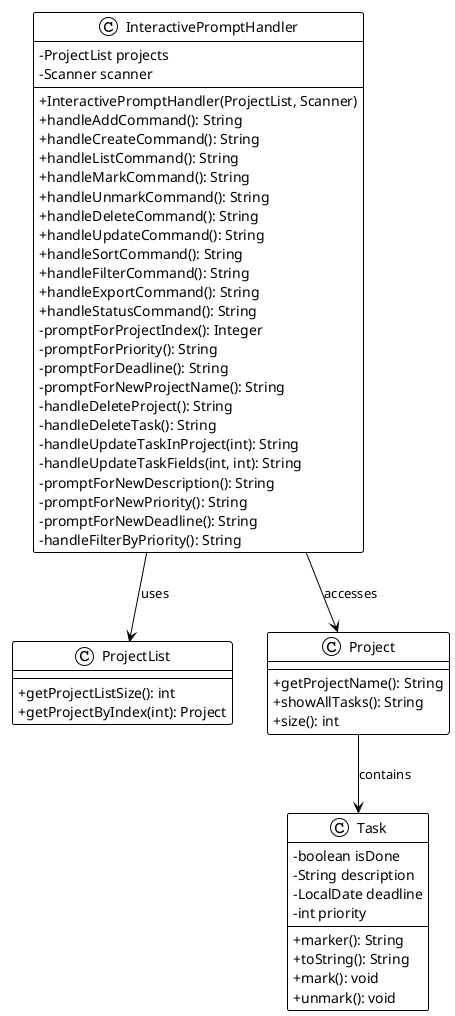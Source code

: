 @startuml InteractivePromptHandler Class Diagram
!theme plain
skinparam classAttributeIconSize 0
hide stereotype

class InteractivePromptHandler {
    -ProjectList projects
    -Scanner scanner
    +InteractivePromptHandler(ProjectList, Scanner)
    +handleAddCommand(): String
    +handleCreateCommand(): String
    +handleListCommand(): String
    +handleMarkCommand(): String
    +handleUnmarkCommand(): String
    +handleDeleteCommand(): String
    +handleUpdateCommand(): String
    +handleSortCommand(): String
    +handleFilterCommand(): String
    +handleExportCommand(): String
    +handleStatusCommand(): String
    -promptForProjectIndex(): Integer
    -promptForPriority(): String
    -promptForDeadline(): String
    -promptForNewProjectName(): String
    -handleDeleteProject(): String
    -handleDeleteTask(): String
    -handleUpdateTaskInProject(int): String
    -handleUpdateTaskFields(int, int): String
    -promptForNewDescription(): String
    -promptForNewPriority(): String
    -promptForNewDeadline(): String
    -handleFilterByPriority(): String
}

class ProjectList {
    +getProjectListSize(): int
    +getProjectByIndex(int): Project
}

class Project {
    +getProjectName(): String
    +showAllTasks(): String
    +size(): int
}

class Task {
    -boolean isDone
    -String description
    -LocalDate deadline
    -int priority
    +marker(): String
    +toString(): String
    +mark(): void
    +unmark(): void
}

InteractivePromptHandler --> ProjectList : uses
InteractivePromptHandler --> Project : accesses
Project --> Task : contains
@enduml